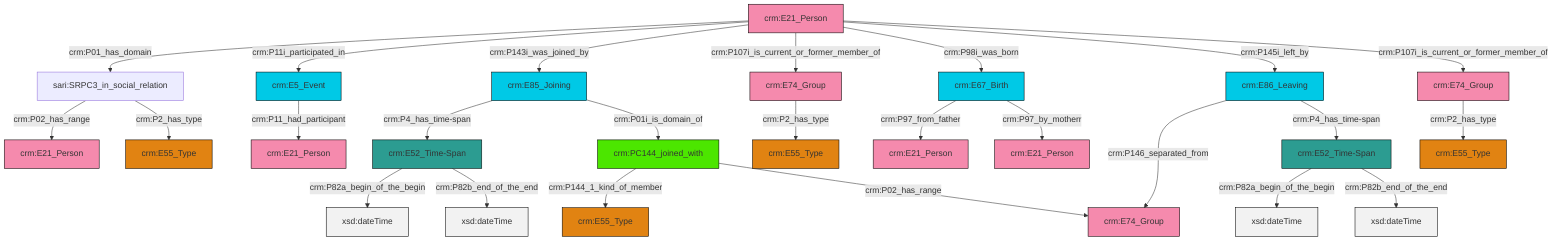 graph TD
classDef Literal fill:#f2f2f2,stroke:#000000;
classDef CRM_Entity fill:#FFFFFF,stroke:#000000;
classDef Temporal_Entity fill:#00C9E6, stroke:#000000;
classDef Type fill:#E18312, stroke:#000000;
classDef Time-Span fill:#2C9C91, stroke:#000000;
classDef Appellation fill:#FFEB7F, stroke:#000000;
classDef Place fill:#008836, stroke:#000000;
classDef Persistent_Item fill:#B266B2, stroke:#000000;
classDef Conceptual_Object fill:#FFD700, stroke:#000000;
classDef Physical_Thing fill:#D2B48C, stroke:#000000;
classDef Actor fill:#f58aad, stroke:#000000;
classDef PC_Classes fill:#4ce600, stroke:#000000;
classDef Multi fill:#cccccc,stroke:#000000;

4["crm:E21_Person"]:::Actor -->|crm:P01_has_domain| 5["sari:SRPC3_in_social_relation"]:::Default
0["crm:PC144_joined_with"]:::PC_Classes -->|crm:P144_1_kind_of_member| 10["crm:E55_Type"]:::Type
11["crm:E74_Group"]:::Actor -->|crm:P2_has_type| 12["crm:E55_Type"]:::Type
4["crm:E21_Person"]:::Actor -->|crm:P11i_participated_in| 13["crm:E5_Event"]:::Temporal_Entity
6["crm:E85_Joining"]:::Temporal_Entity -->|crm:P4_has_time-span| 17["crm:E52_Time-Span"]:::Time-Span
20["crm:E52_Time-Span"]:::Time-Span -->|crm:P82a_begin_of_the_begin| 21[xsd:dateTime]:::Literal
5["sari:SRPC3_in_social_relation"]:::Default -->|crm:P02_has_range| 18["crm:E21_Person"]:::Actor
6["crm:E85_Joining"]:::Temporal_Entity -->|crm:P01i_is_domain_of| 0["crm:PC144_joined_with"]:::PC_Classes
0["crm:PC144_joined_with"]:::PC_Classes -->|crm:P02_has_range| 26["crm:E74_Group"]:::Actor
13["crm:E5_Event"]:::Temporal_Entity -->|crm:P11_had_participant| 2["crm:E21_Person"]:::Actor
30["crm:E86_Leaving"]:::Temporal_Entity -->|crm:P146_separated_from| 26["crm:E74_Group"]:::Actor
30["crm:E86_Leaving"]:::Temporal_Entity -->|crm:P4_has_time-span| 20["crm:E52_Time-Span"]:::Time-Span
17["crm:E52_Time-Span"]:::Time-Span -->|crm:P82a_begin_of_the_begin| 32[xsd:dateTime]:::Literal
14["crm:E67_Birth"]:::Temporal_Entity -->|crm:P97_from_father| 34["crm:E21_Person"]:::Actor
20["crm:E52_Time-Span"]:::Time-Span -->|crm:P82b_end_of_the_end| 35[xsd:dateTime]:::Literal
40["crm:E74_Group"]:::Actor -->|crm:P2_has_type| 8["crm:E55_Type"]:::Type
14["crm:E67_Birth"]:::Temporal_Entity -->|crm:P97_by_motherr| 36["crm:E21_Person"]:::Actor
4["crm:E21_Person"]:::Actor -->|crm:P143i_was_joined_by| 6["crm:E85_Joining"]:::Temporal_Entity
4["crm:E21_Person"]:::Actor -->|crm:P107i_is_current_or_former_member_of| 11["crm:E74_Group"]:::Actor
4["crm:E21_Person"]:::Actor -->|crm:P98i_was_born| 14["crm:E67_Birth"]:::Temporal_Entity
17["crm:E52_Time-Span"]:::Time-Span -->|crm:P82b_end_of_the_end| 43[xsd:dateTime]:::Literal
5["sari:SRPC3_in_social_relation"]:::Default -->|crm:P2_has_type| 28["crm:E55_Type"]:::Type
4["crm:E21_Person"]:::Actor -->|crm:P145i_left_by| 30["crm:E86_Leaving"]:::Temporal_Entity
4["crm:E21_Person"]:::Actor -->|crm:P107i_is_current_or_former_member_of| 40["crm:E74_Group"]:::Actor